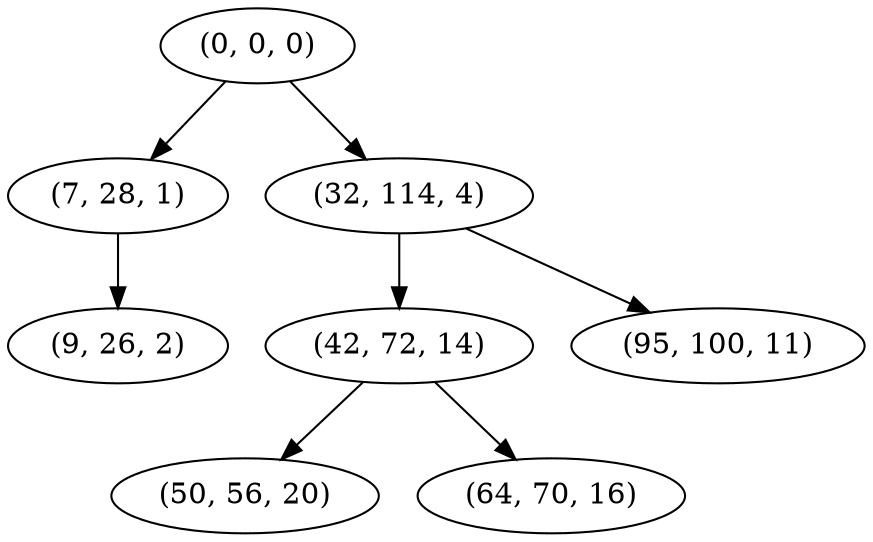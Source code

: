 digraph tree {
    "(0, 0, 0)";
    "(7, 28, 1)";
    "(9, 26, 2)";
    "(32, 114, 4)";
    "(42, 72, 14)";
    "(50, 56, 20)";
    "(64, 70, 16)";
    "(95, 100, 11)";
    "(0, 0, 0)" -> "(7, 28, 1)";
    "(0, 0, 0)" -> "(32, 114, 4)";
    "(7, 28, 1)" -> "(9, 26, 2)";
    "(32, 114, 4)" -> "(42, 72, 14)";
    "(32, 114, 4)" -> "(95, 100, 11)";
    "(42, 72, 14)" -> "(50, 56, 20)";
    "(42, 72, 14)" -> "(64, 70, 16)";
}
